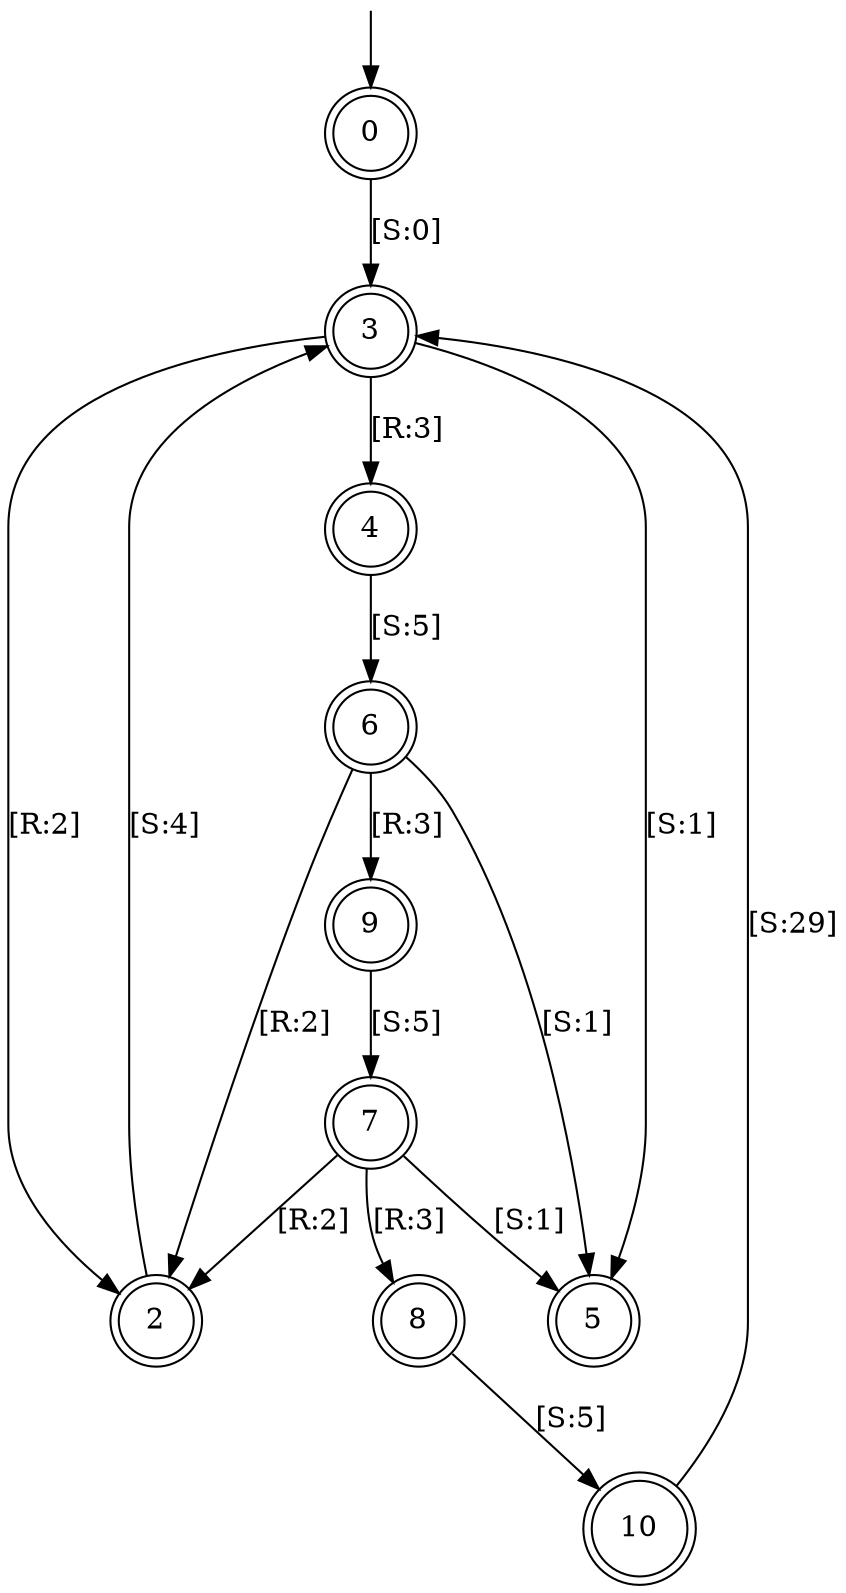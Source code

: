 digraph g {

	s0 [shape="doublecircle" label="0"];
	s1 [shape="doublecircle" label="2"];
	s2 [shape="doublecircle" label="3"];
	s3 [shape="doublecircle" label="4"];
	s4 [shape="doublecircle" label="5"];
	s5 [shape="doublecircle" label="6"];
	s6 [shape="doublecircle" label="7"];
	s7 [shape="doublecircle" label="8"];
	s8 [shape="doublecircle" label="9"];
	s9 [shape="doublecircle" label="10"];
	s0 -> s2 [label="[S:0]"];
	s1 -> s2 [label="[S:4]"];
	s2 -> s1 [label="[R:2]"];
	s2 -> s4 [label="[S:1]"];
	s2 -> s3 [label="[R:3]"];
	s3 -> s5 [label="[S:5]"];
	s5 -> s1 [label="[R:2]"];
	s5 -> s4 [label="[S:1]"];
	s5 -> s8 [label="[R:3]"];
	s6 -> s1 [label="[R:2]"];
	s6 -> s4 [label="[S:1]"];
	s6 -> s7 [label="[R:3]"];
	s7 -> s9 [label="[S:5]"];
	s8 -> s6 [label="[S:5]"];
	s9 -> s2 [label="[S:29]"];

__start0 [label="" shape="none" width="0" height="0"];
__start0 -> s0;

}
